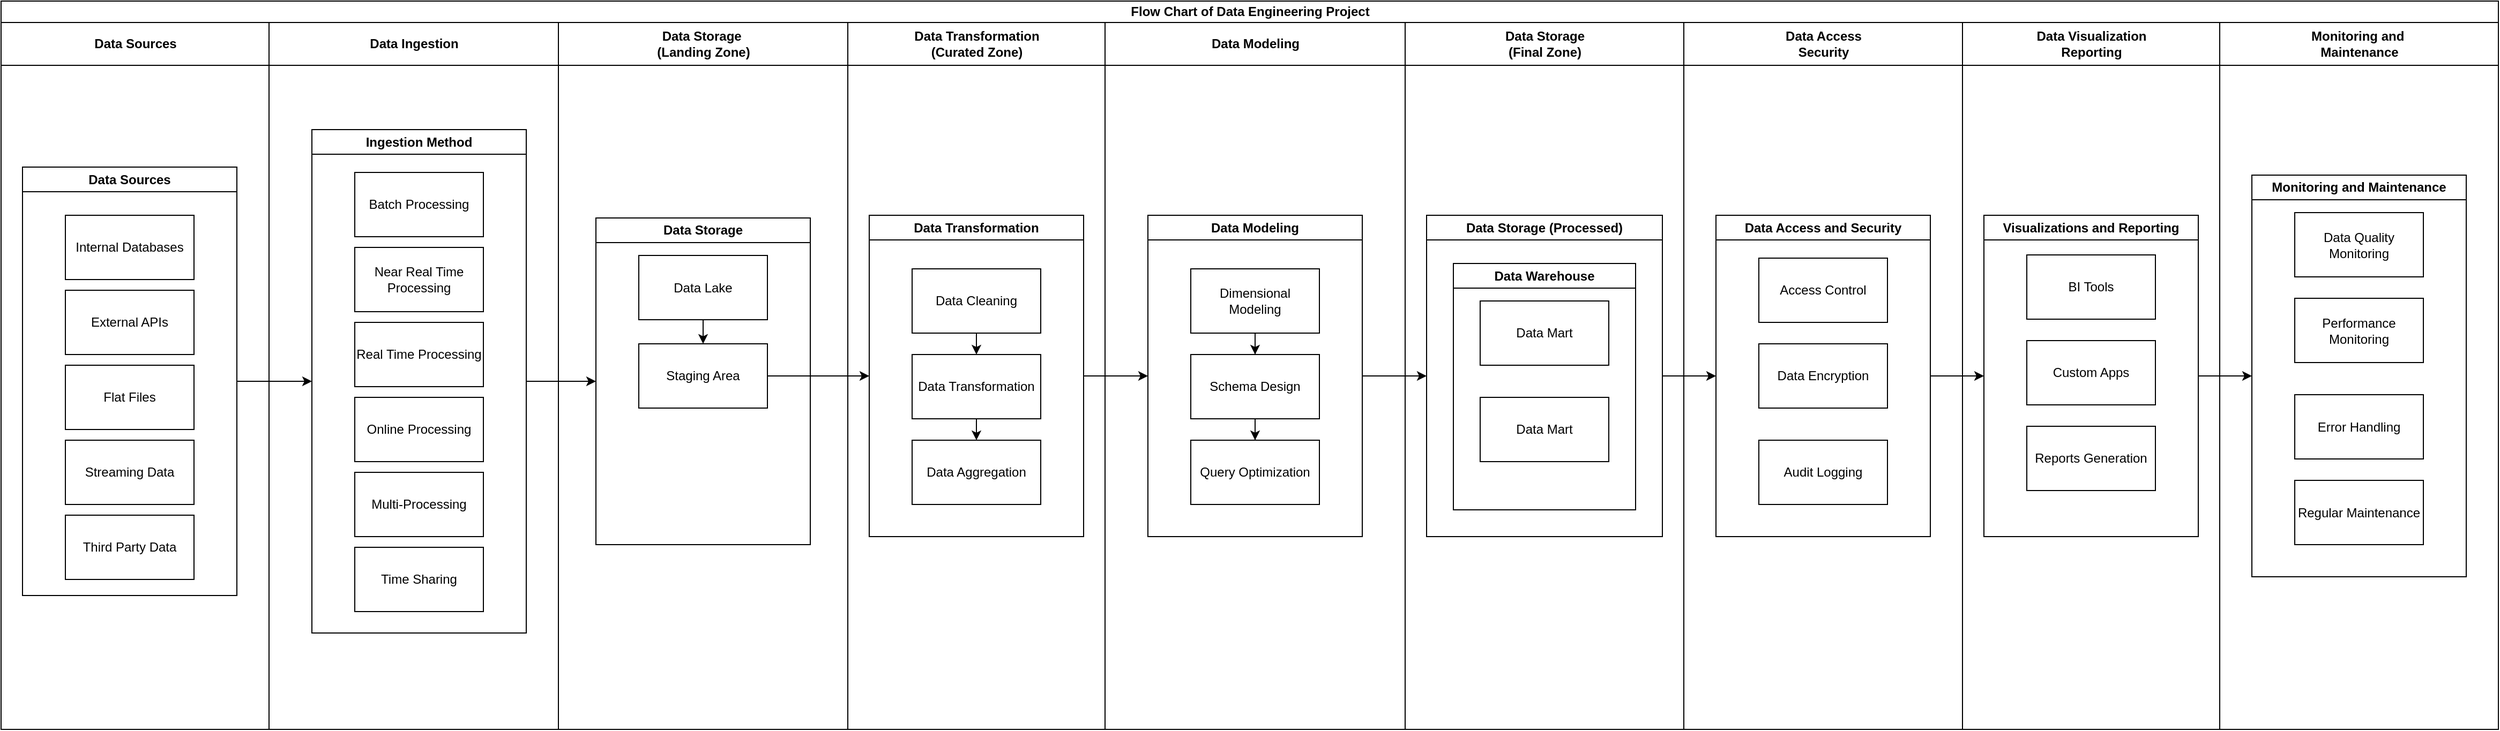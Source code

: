 <mxfile version="26.0.16">
  <diagram id="2hMGKqNAmMSg4jd7gIxZ" name="End to End Flow Chart">
    <mxGraphModel dx="1098" dy="455" grid="1" gridSize="10" guides="1" tooltips="1" connect="1" arrows="1" fold="1" page="1" pageScale="1" pageWidth="850" pageHeight="1100" math="0" shadow="0">
      <root>
        <mxCell id="0" />
        <mxCell id="1" parent="0" />
        <mxCell id="UC3RsiYhLARw-P8NjZ-x-1" value="Flow Chart of Data Engineering Project" style="swimlane;childLayout=stackLayout;resizeParent=1;resizeParentMax=0;startSize=20;html=1;" vertex="1" parent="1">
          <mxGeometry x="10.0" y="10" width="2330" height="680" as="geometry" />
        </mxCell>
        <mxCell id="UC3RsiYhLARw-P8NjZ-x-2" value="Data Sources" style="swimlane;startSize=40;html=1;" vertex="1" parent="UC3RsiYhLARw-P8NjZ-x-1">
          <mxGeometry y="20" width="250" height="660" as="geometry" />
        </mxCell>
        <mxCell id="UC3RsiYhLARw-P8NjZ-x-3" value="Data Sources" style="swimlane;whiteSpace=wrap;html=1;" vertex="1" parent="UC3RsiYhLARw-P8NjZ-x-2">
          <mxGeometry x="20.0" y="135" width="200" height="400" as="geometry" />
        </mxCell>
        <mxCell id="UC3RsiYhLARw-P8NjZ-x-4" value="Internal Databases" style="rounded=0;whiteSpace=wrap;html=1;" vertex="1" parent="UC3RsiYhLARw-P8NjZ-x-3">
          <mxGeometry x="40" y="45" width="120" height="60" as="geometry" />
        </mxCell>
        <mxCell id="UC3RsiYhLARw-P8NjZ-x-5" value="External APIs" style="rounded=0;whiteSpace=wrap;html=1;" vertex="1" parent="UC3RsiYhLARw-P8NjZ-x-3">
          <mxGeometry x="40" y="115" width="120" height="60" as="geometry" />
        </mxCell>
        <mxCell id="UC3RsiYhLARw-P8NjZ-x-6" value="Flat Files" style="rounded=0;whiteSpace=wrap;html=1;" vertex="1" parent="UC3RsiYhLARw-P8NjZ-x-3">
          <mxGeometry x="40" y="185" width="120" height="60" as="geometry" />
        </mxCell>
        <mxCell id="UC3RsiYhLARw-P8NjZ-x-7" value="Streaming Data" style="rounded=0;whiteSpace=wrap;html=1;" vertex="1" parent="UC3RsiYhLARw-P8NjZ-x-3">
          <mxGeometry x="40" y="255" width="120" height="60" as="geometry" />
        </mxCell>
        <mxCell id="UC3RsiYhLARw-P8NjZ-x-8" value="Third Party Data" style="rounded=0;whiteSpace=wrap;html=1;" vertex="1" parent="UC3RsiYhLARw-P8NjZ-x-3">
          <mxGeometry x="40" y="325" width="120" height="60" as="geometry" />
        </mxCell>
        <mxCell id="UC3RsiYhLARw-P8NjZ-x-9" value="Data Ingestion" style="swimlane;startSize=40;html=1;" vertex="1" parent="UC3RsiYhLARw-P8NjZ-x-1">
          <mxGeometry x="250" y="20" width="270" height="660" as="geometry" />
        </mxCell>
        <mxCell id="UC3RsiYhLARw-P8NjZ-x-10" value="Ingestion Method" style="swimlane;whiteSpace=wrap;html=1;startSize=23;" vertex="1" parent="UC3RsiYhLARw-P8NjZ-x-9">
          <mxGeometry x="40" y="100" width="200" height="470" as="geometry" />
        </mxCell>
        <mxCell id="UC3RsiYhLARw-P8NjZ-x-11" value="Batch Processing" style="rounded=0;whiteSpace=wrap;html=1;" vertex="1" parent="UC3RsiYhLARw-P8NjZ-x-10">
          <mxGeometry x="40" y="40" width="120" height="60" as="geometry" />
        </mxCell>
        <mxCell id="UC3RsiYhLARw-P8NjZ-x-12" value="Near Real Time Processing" style="rounded=0;whiteSpace=wrap;html=1;" vertex="1" parent="UC3RsiYhLARw-P8NjZ-x-10">
          <mxGeometry x="40" y="110" width="120" height="60" as="geometry" />
        </mxCell>
        <mxCell id="UC3RsiYhLARw-P8NjZ-x-13" value="Real Time Processing" style="rounded=0;whiteSpace=wrap;html=1;" vertex="1" parent="UC3RsiYhLARw-P8NjZ-x-10">
          <mxGeometry x="40.0" y="180" width="120" height="60" as="geometry" />
        </mxCell>
        <mxCell id="UC3RsiYhLARw-P8NjZ-x-14" value="Online Processing" style="rounded=0;whiteSpace=wrap;html=1;" vertex="1" parent="UC3RsiYhLARw-P8NjZ-x-10">
          <mxGeometry x="40.0" y="250" width="120" height="60" as="geometry" />
        </mxCell>
        <mxCell id="UC3RsiYhLARw-P8NjZ-x-15" value="Multi-Processing" style="rounded=0;whiteSpace=wrap;html=1;" vertex="1" parent="UC3RsiYhLARw-P8NjZ-x-10">
          <mxGeometry x="40.0" y="320" width="120" height="60" as="geometry" />
        </mxCell>
        <mxCell id="UC3RsiYhLARw-P8NjZ-x-16" value="Time Sharing" style="rounded=0;whiteSpace=wrap;html=1;" vertex="1" parent="UC3RsiYhLARw-P8NjZ-x-10">
          <mxGeometry x="40.0" y="390" width="120" height="60" as="geometry" />
        </mxCell>
        <mxCell id="UC3RsiYhLARw-P8NjZ-x-17" value="Data Storage&amp;nbsp;&lt;div&gt;(Landing Zone)&lt;/div&gt;" style="swimlane;startSize=40;html=1;" vertex="1" parent="UC3RsiYhLARw-P8NjZ-x-1">
          <mxGeometry x="520" y="20" width="270" height="660" as="geometry" />
        </mxCell>
        <mxCell id="UC3RsiYhLARw-P8NjZ-x-18" value="Data Storage" style="swimlane;whiteSpace=wrap;html=1;" vertex="1" parent="UC3RsiYhLARw-P8NjZ-x-17">
          <mxGeometry x="35" y="182.5" width="200" height="305" as="geometry" />
        </mxCell>
        <mxCell id="UC3RsiYhLARw-P8NjZ-x-19" style="edgeStyle=orthogonalEdgeStyle;rounded=0;orthogonalLoop=1;jettySize=auto;html=1;" edge="1" parent="UC3RsiYhLARw-P8NjZ-x-18" source="UC3RsiYhLARw-P8NjZ-x-20" target="UC3RsiYhLARw-P8NjZ-x-21">
          <mxGeometry relative="1" as="geometry" />
        </mxCell>
        <mxCell id="UC3RsiYhLARw-P8NjZ-x-20" value="Data Lake" style="rounded=0;whiteSpace=wrap;html=1;" vertex="1" parent="UC3RsiYhLARw-P8NjZ-x-18">
          <mxGeometry x="40" y="35" width="120" height="60" as="geometry" />
        </mxCell>
        <mxCell id="UC3RsiYhLARw-P8NjZ-x-21" value="Staging Area" style="rounded=0;whiteSpace=wrap;html=1;" vertex="1" parent="UC3RsiYhLARw-P8NjZ-x-18">
          <mxGeometry x="40" y="117.5" width="120" height="60" as="geometry" />
        </mxCell>
        <mxCell id="UC3RsiYhLARw-P8NjZ-x-22" value="Data Transformation&lt;div&gt;(Curated Zone)&lt;/div&gt;" style="swimlane;startSize=40;html=1;" vertex="1" parent="UC3RsiYhLARw-P8NjZ-x-1">
          <mxGeometry x="790" y="20" width="240" height="660" as="geometry" />
        </mxCell>
        <mxCell id="UC3RsiYhLARw-P8NjZ-x-23" value="Data Transformation" style="swimlane;whiteSpace=wrap;html=1;" vertex="1" parent="UC3RsiYhLARw-P8NjZ-x-22">
          <mxGeometry x="20" y="180" width="200" height="300" as="geometry" />
        </mxCell>
        <mxCell id="UC3RsiYhLARw-P8NjZ-x-24" style="edgeStyle=orthogonalEdgeStyle;rounded=0;orthogonalLoop=1;jettySize=auto;html=1;exitX=0.5;exitY=1;exitDx=0;exitDy=0;entryX=0.5;entryY=0;entryDx=0;entryDy=0;" edge="1" parent="UC3RsiYhLARw-P8NjZ-x-23" source="UC3RsiYhLARw-P8NjZ-x-25" target="UC3RsiYhLARw-P8NjZ-x-27">
          <mxGeometry relative="1" as="geometry" />
        </mxCell>
        <mxCell id="UC3RsiYhLARw-P8NjZ-x-25" value="Data Cleaning" style="rounded=0;whiteSpace=wrap;html=1;" vertex="1" parent="UC3RsiYhLARw-P8NjZ-x-23">
          <mxGeometry x="40" y="50" width="120" height="60" as="geometry" />
        </mxCell>
        <mxCell id="UC3RsiYhLARw-P8NjZ-x-26" style="edgeStyle=orthogonalEdgeStyle;rounded=0;orthogonalLoop=1;jettySize=auto;html=1;exitX=0.5;exitY=1;exitDx=0;exitDy=0;entryX=0.5;entryY=0;entryDx=0;entryDy=0;" edge="1" parent="UC3RsiYhLARw-P8NjZ-x-23" source="UC3RsiYhLARw-P8NjZ-x-27" target="UC3RsiYhLARw-P8NjZ-x-28">
          <mxGeometry relative="1" as="geometry" />
        </mxCell>
        <mxCell id="UC3RsiYhLARw-P8NjZ-x-27" value="Data Transformation" style="rounded=0;whiteSpace=wrap;html=1;" vertex="1" parent="UC3RsiYhLARw-P8NjZ-x-23">
          <mxGeometry x="40" y="130" width="120" height="60" as="geometry" />
        </mxCell>
        <mxCell id="UC3RsiYhLARw-P8NjZ-x-28" value="Data Aggregation" style="rounded=0;whiteSpace=wrap;html=1;" vertex="1" parent="UC3RsiYhLARw-P8NjZ-x-23">
          <mxGeometry x="40" y="210" width="120" height="60" as="geometry" />
        </mxCell>
        <mxCell id="UC3RsiYhLARw-P8NjZ-x-29" value="Data Modeling" style="swimlane;startSize=40;html=1;" vertex="1" parent="UC3RsiYhLARw-P8NjZ-x-1">
          <mxGeometry x="1030" y="20" width="280" height="660" as="geometry" />
        </mxCell>
        <mxCell id="UC3RsiYhLARw-P8NjZ-x-30" value="Data Modeling" style="swimlane;whiteSpace=wrap;html=1;" vertex="1" parent="UC3RsiYhLARw-P8NjZ-x-29">
          <mxGeometry x="40" y="180" width="200" height="300" as="geometry" />
        </mxCell>
        <mxCell id="UC3RsiYhLARw-P8NjZ-x-31" style="edgeStyle=orthogonalEdgeStyle;rounded=0;orthogonalLoop=1;jettySize=auto;html=1;" edge="1" parent="UC3RsiYhLARw-P8NjZ-x-30" source="UC3RsiYhLARw-P8NjZ-x-32" target="UC3RsiYhLARw-P8NjZ-x-34">
          <mxGeometry relative="1" as="geometry" />
        </mxCell>
        <mxCell id="UC3RsiYhLARw-P8NjZ-x-32" value="Dimensional Modeling" style="rounded=0;whiteSpace=wrap;html=1;" vertex="1" parent="UC3RsiYhLARw-P8NjZ-x-30">
          <mxGeometry x="40" y="50" width="120" height="60" as="geometry" />
        </mxCell>
        <mxCell id="UC3RsiYhLARw-P8NjZ-x-33" style="edgeStyle=orthogonalEdgeStyle;rounded=0;orthogonalLoop=1;jettySize=auto;html=1;" edge="1" parent="UC3RsiYhLARw-P8NjZ-x-30" source="UC3RsiYhLARw-P8NjZ-x-34" target="UC3RsiYhLARw-P8NjZ-x-35">
          <mxGeometry relative="1" as="geometry" />
        </mxCell>
        <mxCell id="UC3RsiYhLARw-P8NjZ-x-34" value="Schema Design" style="rounded=0;whiteSpace=wrap;html=1;" vertex="1" parent="UC3RsiYhLARw-P8NjZ-x-30">
          <mxGeometry x="40" y="130" width="120" height="60" as="geometry" />
        </mxCell>
        <mxCell id="UC3RsiYhLARw-P8NjZ-x-35" value="Query Optimization" style="rounded=0;whiteSpace=wrap;html=1;" vertex="1" parent="UC3RsiYhLARw-P8NjZ-x-30">
          <mxGeometry x="40" y="210" width="120" height="60" as="geometry" />
        </mxCell>
        <mxCell id="UC3RsiYhLARw-P8NjZ-x-36" value="Data Storage&lt;div&gt;(Final Zone)&lt;/div&gt;" style="swimlane;startSize=40;html=1;" vertex="1" parent="UC3RsiYhLARw-P8NjZ-x-1">
          <mxGeometry x="1310" y="20" width="260" height="660" as="geometry" />
        </mxCell>
        <mxCell id="UC3RsiYhLARw-P8NjZ-x-37" value="Data Storage (Processed)" style="swimlane;whiteSpace=wrap;html=1;" vertex="1" parent="UC3RsiYhLARw-P8NjZ-x-36">
          <mxGeometry x="20" y="180" width="220" height="300" as="geometry" />
        </mxCell>
        <mxCell id="UC3RsiYhLARw-P8NjZ-x-38" value="Data Warehouse" style="swimlane;whiteSpace=wrap;html=1;" vertex="1" parent="UC3RsiYhLARw-P8NjZ-x-37">
          <mxGeometry x="25" y="45" width="170" height="230" as="geometry" />
        </mxCell>
        <mxCell id="UC3RsiYhLARw-P8NjZ-x-39" value="Data Mart" style="rounded=0;whiteSpace=wrap;html=1;" vertex="1" parent="UC3RsiYhLARw-P8NjZ-x-38">
          <mxGeometry x="25.0" y="35" width="120" height="60" as="geometry" />
        </mxCell>
        <mxCell id="UC3RsiYhLARw-P8NjZ-x-40" value="Data Mart" style="rounded=0;whiteSpace=wrap;html=1;" vertex="1" parent="UC3RsiYhLARw-P8NjZ-x-38">
          <mxGeometry x="25.0" y="125" width="120" height="60" as="geometry" />
        </mxCell>
        <mxCell id="UC3RsiYhLARw-P8NjZ-x-41" value="Data Access&lt;div&gt;Security&lt;/div&gt;" style="swimlane;startSize=40;html=1;" vertex="1" parent="UC3RsiYhLARw-P8NjZ-x-1">
          <mxGeometry x="1570" y="20" width="260" height="660" as="geometry" />
        </mxCell>
        <mxCell id="UC3RsiYhLARw-P8NjZ-x-42" value="Data Access and Security" style="swimlane;whiteSpace=wrap;html=1;" vertex="1" parent="UC3RsiYhLARw-P8NjZ-x-41">
          <mxGeometry x="30" y="180" width="200" height="300" as="geometry" />
        </mxCell>
        <mxCell id="UC3RsiYhLARw-P8NjZ-x-43" value="Access Control" style="rounded=0;whiteSpace=wrap;html=1;" vertex="1" parent="UC3RsiYhLARw-P8NjZ-x-42">
          <mxGeometry x="40.0" y="40" width="120" height="60" as="geometry" />
        </mxCell>
        <mxCell id="UC3RsiYhLARw-P8NjZ-x-44" value="Data Encryption" style="rounded=0;whiteSpace=wrap;html=1;" vertex="1" parent="UC3RsiYhLARw-P8NjZ-x-42">
          <mxGeometry x="40.0" y="120" width="120" height="60" as="geometry" />
        </mxCell>
        <mxCell id="UC3RsiYhLARw-P8NjZ-x-45" value="Audit Logging" style="rounded=0;whiteSpace=wrap;html=1;" vertex="1" parent="UC3RsiYhLARw-P8NjZ-x-42">
          <mxGeometry x="40.0" y="210" width="120" height="60" as="geometry" />
        </mxCell>
        <mxCell id="UC3RsiYhLARw-P8NjZ-x-46" value="Data Visualization&lt;div&gt;Reporting&lt;/div&gt;" style="swimlane;startSize=40;html=1;" vertex="1" parent="UC3RsiYhLARw-P8NjZ-x-1">
          <mxGeometry x="1830" y="20" width="240" height="660" as="geometry" />
        </mxCell>
        <mxCell id="UC3RsiYhLARw-P8NjZ-x-47" value="Visualizations and Reporting" style="swimlane;whiteSpace=wrap;html=1;" vertex="1" parent="UC3RsiYhLARw-P8NjZ-x-46">
          <mxGeometry x="20" y="180" width="200" height="300" as="geometry" />
        </mxCell>
        <mxCell id="UC3RsiYhLARw-P8NjZ-x-48" value="BI Tools" style="rounded=0;whiteSpace=wrap;html=1;" vertex="1" parent="UC3RsiYhLARw-P8NjZ-x-47">
          <mxGeometry x="40.0" y="37" width="120" height="60" as="geometry" />
        </mxCell>
        <mxCell id="UC3RsiYhLARw-P8NjZ-x-49" value="Custom Apps" style="rounded=0;whiteSpace=wrap;html=1;" vertex="1" parent="UC3RsiYhLARw-P8NjZ-x-47">
          <mxGeometry x="40.0" y="117" width="120" height="60" as="geometry" />
        </mxCell>
        <mxCell id="UC3RsiYhLARw-P8NjZ-x-50" value="Reports Generation" style="rounded=0;whiteSpace=wrap;html=1;" vertex="1" parent="UC3RsiYhLARw-P8NjZ-x-47">
          <mxGeometry x="40.0" y="197" width="120" height="60" as="geometry" />
        </mxCell>
        <mxCell id="UC3RsiYhLARw-P8NjZ-x-51" value="Monitoring and&amp;nbsp;&lt;div&gt;Maintenance&lt;/div&gt;" style="swimlane;startSize=40;html=1;" vertex="1" parent="UC3RsiYhLARw-P8NjZ-x-1">
          <mxGeometry x="2070" y="20" width="260" height="660" as="geometry" />
        </mxCell>
        <mxCell id="UC3RsiYhLARw-P8NjZ-x-52" value="Monitoring and Maintenance" style="swimlane;whiteSpace=wrap;html=1;" vertex="1" parent="UC3RsiYhLARw-P8NjZ-x-51">
          <mxGeometry x="30" y="142.5" width="200" height="375" as="geometry" />
        </mxCell>
        <mxCell id="UC3RsiYhLARw-P8NjZ-x-53" value="Data Quality Monitoring" style="rounded=0;whiteSpace=wrap;html=1;" vertex="1" parent="UC3RsiYhLARw-P8NjZ-x-52">
          <mxGeometry x="40.0" y="35" width="120" height="60" as="geometry" />
        </mxCell>
        <mxCell id="UC3RsiYhLARw-P8NjZ-x-54" value="Performance Monitoring" style="rounded=0;whiteSpace=wrap;html=1;" vertex="1" parent="UC3RsiYhLARw-P8NjZ-x-52">
          <mxGeometry x="40.0" y="115" width="120" height="60" as="geometry" />
        </mxCell>
        <mxCell id="UC3RsiYhLARw-P8NjZ-x-55" value="Error Handling" style="rounded=0;whiteSpace=wrap;html=1;" vertex="1" parent="UC3RsiYhLARw-P8NjZ-x-52">
          <mxGeometry x="40.0" y="205" width="120" height="60" as="geometry" />
        </mxCell>
        <mxCell id="UC3RsiYhLARw-P8NjZ-x-56" value="Regular Maintenance" style="rounded=0;whiteSpace=wrap;html=1;" vertex="1" parent="UC3RsiYhLARw-P8NjZ-x-52">
          <mxGeometry x="40.0" y="285" width="120" height="60" as="geometry" />
        </mxCell>
        <mxCell id="UC3RsiYhLARw-P8NjZ-x-57" style="edgeStyle=orthogonalEdgeStyle;rounded=0;orthogonalLoop=1;jettySize=auto;html=1;exitX=1;exitY=0.5;exitDx=0;exitDy=0;entryX=0;entryY=0.5;entryDx=0;entryDy=0;" edge="1" parent="UC3RsiYhLARw-P8NjZ-x-1" source="UC3RsiYhLARw-P8NjZ-x-3" target="UC3RsiYhLARw-P8NjZ-x-10">
          <mxGeometry relative="1" as="geometry" />
        </mxCell>
        <mxCell id="UC3RsiYhLARw-P8NjZ-x-58" style="edgeStyle=orthogonalEdgeStyle;rounded=0;orthogonalLoop=1;jettySize=auto;html=1;exitX=1;exitY=0.5;exitDx=0;exitDy=0;entryX=0;entryY=0.5;entryDx=0;entryDy=0;" edge="1" parent="UC3RsiYhLARw-P8NjZ-x-1" source="UC3RsiYhLARw-P8NjZ-x-10" target="UC3RsiYhLARw-P8NjZ-x-18">
          <mxGeometry relative="1" as="geometry" />
        </mxCell>
        <mxCell id="UC3RsiYhLARw-P8NjZ-x-59" style="edgeStyle=orthogonalEdgeStyle;rounded=0;orthogonalLoop=1;jettySize=auto;html=1;entryX=0;entryY=0.5;entryDx=0;entryDy=0;" edge="1" parent="UC3RsiYhLARw-P8NjZ-x-1" source="UC3RsiYhLARw-P8NjZ-x-21" target="UC3RsiYhLARw-P8NjZ-x-23">
          <mxGeometry relative="1" as="geometry" />
        </mxCell>
        <mxCell id="UC3RsiYhLARw-P8NjZ-x-60" style="edgeStyle=orthogonalEdgeStyle;rounded=0;orthogonalLoop=1;jettySize=auto;html=1;exitX=1;exitY=0.5;exitDx=0;exitDy=0;entryX=0;entryY=0.5;entryDx=0;entryDy=0;" edge="1" parent="UC3RsiYhLARw-P8NjZ-x-1" source="UC3RsiYhLARw-P8NjZ-x-23" target="UC3RsiYhLARw-P8NjZ-x-30">
          <mxGeometry relative="1" as="geometry" />
        </mxCell>
        <mxCell id="UC3RsiYhLARw-P8NjZ-x-61" style="edgeStyle=orthogonalEdgeStyle;rounded=0;orthogonalLoop=1;jettySize=auto;html=1;entryX=0;entryY=0.5;entryDx=0;entryDy=0;" edge="1" parent="UC3RsiYhLARw-P8NjZ-x-1" source="UC3RsiYhLARw-P8NjZ-x-30" target="UC3RsiYhLARw-P8NjZ-x-37">
          <mxGeometry relative="1" as="geometry" />
        </mxCell>
        <mxCell id="UC3RsiYhLARw-P8NjZ-x-62" style="edgeStyle=orthogonalEdgeStyle;rounded=0;orthogonalLoop=1;jettySize=auto;html=1;entryX=0;entryY=0.5;entryDx=0;entryDy=0;" edge="1" parent="UC3RsiYhLARw-P8NjZ-x-1" source="UC3RsiYhLARw-P8NjZ-x-37" target="UC3RsiYhLARw-P8NjZ-x-42">
          <mxGeometry relative="1" as="geometry" />
        </mxCell>
        <mxCell id="UC3RsiYhLARw-P8NjZ-x-63" style="edgeStyle=orthogonalEdgeStyle;rounded=0;orthogonalLoop=1;jettySize=auto;html=1;exitX=1;exitY=0.5;exitDx=0;exitDy=0;entryX=0;entryY=0.5;entryDx=0;entryDy=0;" edge="1" parent="UC3RsiYhLARw-P8NjZ-x-1" source="UC3RsiYhLARw-P8NjZ-x-42" target="UC3RsiYhLARw-P8NjZ-x-47">
          <mxGeometry relative="1" as="geometry" />
        </mxCell>
        <mxCell id="UC3RsiYhLARw-P8NjZ-x-64" style="edgeStyle=orthogonalEdgeStyle;rounded=0;orthogonalLoop=1;jettySize=auto;html=1;exitX=1;exitY=0.5;exitDx=0;exitDy=0;entryX=0;entryY=0.5;entryDx=0;entryDy=0;" edge="1" parent="UC3RsiYhLARw-P8NjZ-x-1" source="UC3RsiYhLARw-P8NjZ-x-47" target="UC3RsiYhLARw-P8NjZ-x-52">
          <mxGeometry relative="1" as="geometry" />
        </mxCell>
      </root>
    </mxGraphModel>
  </diagram>
</mxfile>
